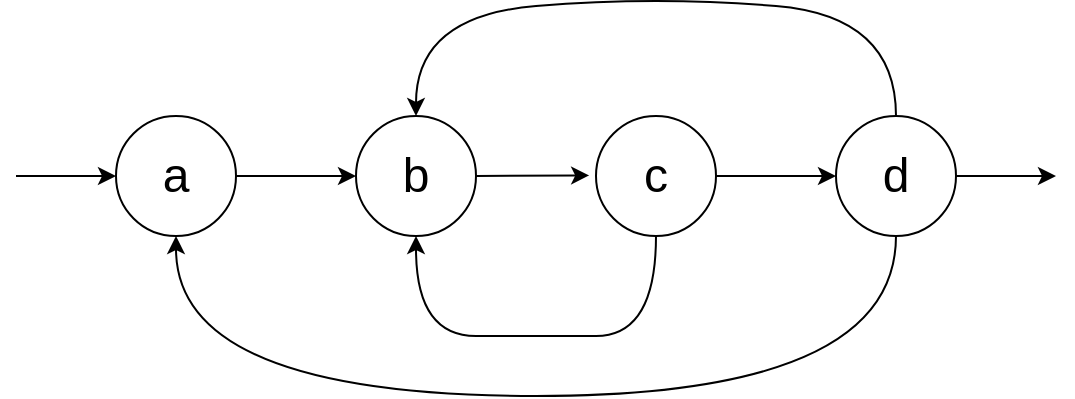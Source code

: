 <mxfile version="21.6.1" type="device">
  <diagram name="Page-1" id="qsPS1X4vmrkZpDlswCdb">
    <mxGraphModel dx="1322" dy="450" grid="1" gridSize="10" guides="1" tooltips="1" connect="1" arrows="1" fold="1" page="1" pageScale="1" pageWidth="850" pageHeight="1100" math="0" shadow="0">
      <root>
        <mxCell id="0" />
        <mxCell id="1" parent="0" />
        <mxCell id="p2bwg93GuQDVotKXZ_6U-1" value="&lt;span style=&quot;font-size: 24px;&quot;&gt;a&lt;/span&gt;" style="ellipse;whiteSpace=wrap;html=1;" vertex="1" parent="1">
          <mxGeometry x="130" y="210" width="60" height="60" as="geometry" />
        </mxCell>
        <mxCell id="p2bwg93GuQDVotKXZ_6U-4" value="&lt;font style=&quot;font-size: 24px;&quot;&gt;b&lt;/font&gt;" style="ellipse;whiteSpace=wrap;html=1;" vertex="1" parent="1">
          <mxGeometry x="250" y="210" width="60" height="60" as="geometry" />
        </mxCell>
        <mxCell id="p2bwg93GuQDVotKXZ_6U-5" value="&lt;font style=&quot;font-size: 24px;&quot;&gt;c&lt;/font&gt;" style="ellipse;whiteSpace=wrap;html=1;" vertex="1" parent="1">
          <mxGeometry x="370" y="210" width="60" height="60" as="geometry" />
        </mxCell>
        <mxCell id="p2bwg93GuQDVotKXZ_6U-6" value="&lt;font style=&quot;font-size: 24px;&quot;&gt;d&lt;/font&gt;" style="ellipse;whiteSpace=wrap;html=1;" vertex="1" parent="1">
          <mxGeometry x="490" y="210" width="60" height="60" as="geometry" />
        </mxCell>
        <mxCell id="p2bwg93GuQDVotKXZ_6U-7" value="" style="endArrow=classic;html=1;rounded=0;exitX=1;exitY=0.5;exitDx=0;exitDy=0;entryX=0;entryY=0.5;entryDx=0;entryDy=0;" edge="1" parent="1" source="p2bwg93GuQDVotKXZ_6U-1" target="p2bwg93GuQDVotKXZ_6U-4">
          <mxGeometry width="50" height="50" relative="1" as="geometry">
            <mxPoint x="340" y="410" as="sourcePoint" />
            <mxPoint x="390" y="360" as="targetPoint" />
          </mxGeometry>
        </mxCell>
        <mxCell id="p2bwg93GuQDVotKXZ_6U-8" value="" style="endArrow=classic;html=1;rounded=0;exitX=1;exitY=0.5;exitDx=0;exitDy=0;entryX=-0.057;entryY=0.495;entryDx=0;entryDy=0;entryPerimeter=0;" edge="1" parent="1" source="p2bwg93GuQDVotKXZ_6U-4" target="p2bwg93GuQDVotKXZ_6U-5">
          <mxGeometry width="50" height="50" relative="1" as="geometry">
            <mxPoint x="200" y="250" as="sourcePoint" />
            <mxPoint x="260" y="250" as="targetPoint" />
          </mxGeometry>
        </mxCell>
        <mxCell id="p2bwg93GuQDVotKXZ_6U-9" value="" style="endArrow=classic;html=1;rounded=0;entryX=0;entryY=0.5;entryDx=0;entryDy=0;" edge="1" parent="1" target="p2bwg93GuQDVotKXZ_6U-6">
          <mxGeometry width="50" height="50" relative="1" as="geometry">
            <mxPoint x="430" y="240" as="sourcePoint" />
            <mxPoint x="270" y="260" as="targetPoint" />
          </mxGeometry>
        </mxCell>
        <mxCell id="p2bwg93GuQDVotKXZ_6U-10" value="" style="curved=1;endArrow=classic;html=1;rounded=0;entryX=0.5;entryY=1;entryDx=0;entryDy=0;exitX=0.5;exitY=1;exitDx=0;exitDy=0;" edge="1" parent="1" source="p2bwg93GuQDVotKXZ_6U-5" target="p2bwg93GuQDVotKXZ_6U-4">
          <mxGeometry width="50" height="50" relative="1" as="geometry">
            <mxPoint x="230" y="400" as="sourcePoint" />
            <mxPoint x="280" y="350" as="targetPoint" />
            <Array as="points">
              <mxPoint x="400" y="320" />
              <mxPoint x="340" y="320" />
              <mxPoint x="280" y="320" />
            </Array>
          </mxGeometry>
        </mxCell>
        <mxCell id="p2bwg93GuQDVotKXZ_6U-11" value="" style="curved=1;endArrow=classic;html=1;rounded=0;entryX=0.5;entryY=0;entryDx=0;entryDy=0;exitX=0.5;exitY=0;exitDx=0;exitDy=0;" edge="1" parent="1" source="p2bwg93GuQDVotKXZ_6U-6" target="p2bwg93GuQDVotKXZ_6U-4">
          <mxGeometry width="50" height="50" relative="1" as="geometry">
            <mxPoint x="410" y="280" as="sourcePoint" />
            <mxPoint x="290" y="280" as="targetPoint" />
            <Array as="points">
              <mxPoint x="520" y="160" />
              <mxPoint x="400" y="150" />
              <mxPoint x="280" y="160" />
            </Array>
          </mxGeometry>
        </mxCell>
        <mxCell id="p2bwg93GuQDVotKXZ_6U-12" value="" style="endArrow=classic;html=1;rounded=0;entryX=0;entryY=0.5;entryDx=0;entryDy=0;" edge="1" parent="1" target="p2bwg93GuQDVotKXZ_6U-1">
          <mxGeometry width="50" height="50" relative="1" as="geometry">
            <mxPoint x="80" y="240" as="sourcePoint" />
            <mxPoint x="390" y="290" as="targetPoint" />
          </mxGeometry>
        </mxCell>
        <mxCell id="p2bwg93GuQDVotKXZ_6U-13" value="" style="endArrow=classic;html=1;rounded=0;exitX=1;exitY=0.5;exitDx=0;exitDy=0;" edge="1" parent="1" source="p2bwg93GuQDVotKXZ_6U-6">
          <mxGeometry width="50" height="50" relative="1" as="geometry">
            <mxPoint x="90" y="250" as="sourcePoint" />
            <mxPoint x="600" y="240" as="targetPoint" />
          </mxGeometry>
        </mxCell>
        <mxCell id="p2bwg93GuQDVotKXZ_6U-14" value="" style="curved=1;endArrow=classic;html=1;rounded=0;entryX=0.5;entryY=1;entryDx=0;entryDy=0;exitX=0.5;exitY=1;exitDx=0;exitDy=0;" edge="1" parent="1" source="p2bwg93GuQDVotKXZ_6U-6" target="p2bwg93GuQDVotKXZ_6U-1">
          <mxGeometry width="50" height="50" relative="1" as="geometry">
            <mxPoint x="490" y="420" as="sourcePoint" />
            <mxPoint x="250" y="420" as="targetPoint" />
            <Array as="points">
              <mxPoint x="520" y="350" />
              <mxPoint x="160" y="350" />
            </Array>
          </mxGeometry>
        </mxCell>
      </root>
    </mxGraphModel>
  </diagram>
</mxfile>
